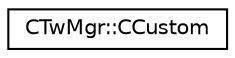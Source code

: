 digraph "Graphical Class Hierarchy"
{
  edge [fontname="Helvetica",fontsize="10",labelfontname="Helvetica",labelfontsize="10"];
  node [fontname="Helvetica",fontsize="10",shape=record];
  rankdir="LR";
  Node1 [label="CTwMgr::CCustom",height=0.2,width=0.4,color="black", fillcolor="white", style="filled",URL="$struct_c_tw_mgr_1_1_c_custom.html"];
}
